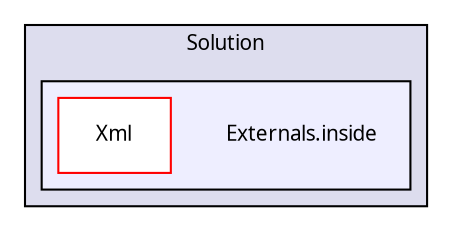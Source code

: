 digraph "Solution/Solution/Externals.inside" {
  compound=true
  node [ fontsize="10", fontname="Verdana"];
  edge [ labelfontsize="10", labelfontname="Verdana"];
  subgraph clusterdir_c4e084afe678ca50e02362250facb0e9 {
    graph [ bgcolor="#ddddee", pencolor="black", label="Solution" fontname="Verdana", fontsize="10", URL="dir_c4e084afe678ca50e02362250facb0e9.html"]
  subgraph clusterdir_1e6c86063e4524e5dfdb05fff6bbbabe {
    graph [ bgcolor="#eeeeff", pencolor="black", label="" URL="dir_1e6c86063e4524e5dfdb05fff6bbbabe.html"];
    dir_1e6c86063e4524e5dfdb05fff6bbbabe [shape=plaintext label="Externals.inside"];
    dir_9f7623e57a064ede673379dfef0de785 [shape=box label="Xml" color="red" fillcolor="white" style="filled" URL="dir_9f7623e57a064ede673379dfef0de785.html"];
  }
  }
}
